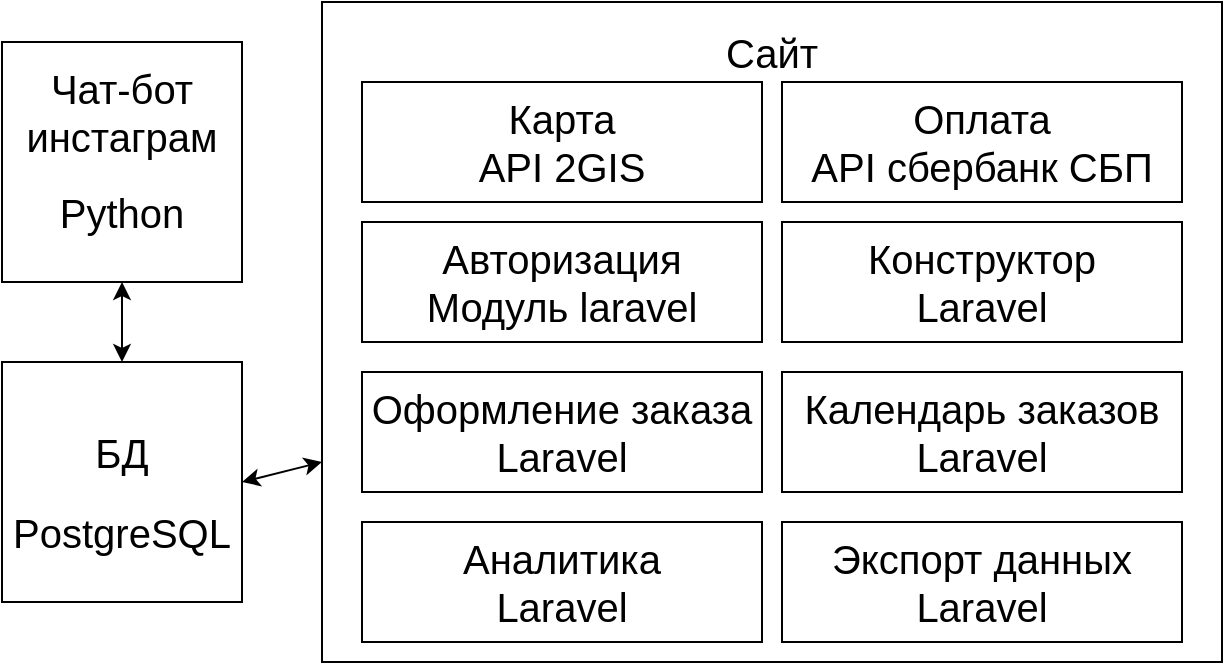 <mxfile version="15.7.3" type="device"><diagram id="prtHgNgQTEPvFCAcTncT" name="Page-1"><mxGraphModel dx="1381" dy="1164" grid="1" gridSize="10" guides="1" tooltips="1" connect="1" arrows="1" fold="1" page="0" pageScale="1" pageWidth="827" pageHeight="1169" background="none" math="0" shadow="0"><root><mxCell id="0"/><mxCell id="1" parent="0"/><mxCell id="OzKMc7oKKALoQNq1TgOh-1" value="" style="rounded=0;whiteSpace=wrap;html=1;" vertex="1" parent="1"><mxGeometry x="480" y="-80" width="450" height="330" as="geometry"/></mxCell><mxCell id="OzKMc7oKKALoQNq1TgOh-4" value="Сайт" style="text;html=1;strokeColor=none;fillColor=none;align=center;verticalAlign=middle;whiteSpace=wrap;rounded=0;fontSize=20;" vertex="1" parent="1"><mxGeometry x="675" y="-70" width="60" height="30" as="geometry"/></mxCell><mxCell id="OzKMc7oKKALoQNq1TgOh-6" value="" style="rounded=0;whiteSpace=wrap;html=1;" vertex="1" parent="1"><mxGeometry x="320" y="-60" width="120" height="120" as="geometry"/></mxCell><mxCell id="OzKMc7oKKALoQNq1TgOh-7" value="Чат-бот инстаграм" style="text;html=1;strokeColor=none;fillColor=none;align=center;verticalAlign=middle;whiteSpace=wrap;rounded=0;fontSize=20;" vertex="1" parent="1"><mxGeometry x="350" y="-40" width="60" height="30" as="geometry"/></mxCell><mxCell id="OzKMc7oKKALoQNq1TgOh-11" value="" style="rounded=0;whiteSpace=wrap;html=1;" vertex="1" parent="1"><mxGeometry x="320" y="100" width="120" height="120" as="geometry"/></mxCell><mxCell id="OzKMc7oKKALoQNq1TgOh-12" value="БД" style="text;html=1;strokeColor=none;fillColor=none;align=center;verticalAlign=middle;whiteSpace=wrap;rounded=0;fontSize=20;" vertex="1" parent="1"><mxGeometry x="350" y="130" width="60" height="30" as="geometry"/></mxCell><mxCell id="OzKMc7oKKALoQNq1TgOh-20" value="" style="endArrow=classic;startArrow=classic;html=1;rounded=0;fontSize=20;entryX=0.5;entryY=1;entryDx=0;entryDy=0;exitX=0.5;exitY=0;exitDx=0;exitDy=0;" edge="1" parent="1" source="OzKMc7oKKALoQNq1TgOh-11" target="OzKMc7oKKALoQNq1TgOh-6"><mxGeometry width="50" height="50" relative="1" as="geometry"><mxPoint x="250" y="140" as="sourcePoint"/><mxPoint x="300" y="90" as="targetPoint"/></mxGeometry></mxCell><mxCell id="OzKMc7oKKALoQNq1TgOh-21" value="" style="endArrow=classic;startArrow=classic;html=1;rounded=0;fontSize=20;exitX=1;exitY=0.5;exitDx=0;exitDy=0;entryX=0;entryY=0.697;entryDx=0;entryDy=0;entryPerimeter=0;" edge="1" parent="1" source="OzKMc7oKKALoQNq1TgOh-11" target="OzKMc7oKKALoQNq1TgOh-1"><mxGeometry width="50" height="50" relative="1" as="geometry"><mxPoint x="520" y="250" as="sourcePoint"/><mxPoint x="480" y="110" as="targetPoint"/></mxGeometry></mxCell><mxCell id="OzKMc7oKKALoQNq1TgOh-22" value="PostgreSQL" style="text;html=1;strokeColor=none;fillColor=none;align=center;verticalAlign=middle;whiteSpace=wrap;rounded=0;fontSize=20;" vertex="1" parent="1"><mxGeometry x="350" y="170" width="60" height="30" as="geometry"/></mxCell><mxCell id="OzKMc7oKKALoQNq1TgOh-25" value="Python" style="text;html=1;strokeColor=none;fillColor=none;align=center;verticalAlign=middle;whiteSpace=wrap;rounded=0;fontSize=20;" vertex="1" parent="1"><mxGeometry x="350" y="10" width="60" height="30" as="geometry"/></mxCell><mxCell id="OzKMc7oKKALoQNq1TgOh-33" value="Оформление заказа&lt;br&gt;Laravel" style="rounded=0;whiteSpace=wrap;html=1;labelBackgroundColor=default;fontSize=20;" vertex="1" parent="1"><mxGeometry x="500" y="105" width="200" height="60" as="geometry"/></mxCell><mxCell id="OzKMc7oKKALoQNq1TgOh-35" value="Оплата&lt;br&gt;API сбербанк СБП" style="rounded=0;whiteSpace=wrap;html=1;fontSize=20;labelBackgroundColor=default;" vertex="1" parent="1"><mxGeometry x="710" y="-40" width="200" height="60" as="geometry"/></mxCell><mxCell id="OzKMc7oKKALoQNq1TgOh-36" value="Карта&lt;br&gt;API 2GIS" style="rounded=0;whiteSpace=wrap;html=1;labelBackgroundColor=default;fontSize=20;" vertex="1" parent="1"><mxGeometry x="500" y="-40" width="200" height="60" as="geometry"/></mxCell><mxCell id="OzKMc7oKKALoQNq1TgOh-37" value="Авторизация&lt;br&gt;Модуль laravel" style="rounded=0;whiteSpace=wrap;html=1;fontSize=20;" vertex="1" parent="1"><mxGeometry x="500" y="30" width="200" height="60" as="geometry"/></mxCell><mxCell id="OzKMc7oKKALoQNq1TgOh-38" value="Конструктор&lt;br&gt;Laravel" style="rounded=0;whiteSpace=wrap;html=1;labelBackgroundColor=default;fontSize=20;" vertex="1" parent="1"><mxGeometry x="710" y="30" width="200" height="60" as="geometry"/></mxCell><mxCell id="OzKMc7oKKALoQNq1TgOh-39" value="Календарь заказов&lt;br&gt;Laravel" style="rounded=0;whiteSpace=wrap;html=1;labelBackgroundColor=default;fontSize=20;" vertex="1" parent="1"><mxGeometry x="710" y="105" width="200" height="60" as="geometry"/></mxCell><mxCell id="OzKMc7oKKALoQNq1TgOh-40" value="Аналитика&lt;br&gt;Laravel" style="rounded=0;whiteSpace=wrap;html=1;labelBackgroundColor=default;fontSize=20;" vertex="1" parent="1"><mxGeometry x="500" y="180" width="200" height="60" as="geometry"/></mxCell><mxCell id="OzKMc7oKKALoQNq1TgOh-42" value="Экспорт данных&lt;br&gt;Laravel" style="rounded=0;whiteSpace=wrap;html=1;labelBackgroundColor=default;fontSize=20;" vertex="1" parent="1"><mxGeometry x="710" y="180" width="200" height="60" as="geometry"/></mxCell></root></mxGraphModel></diagram></mxfile>